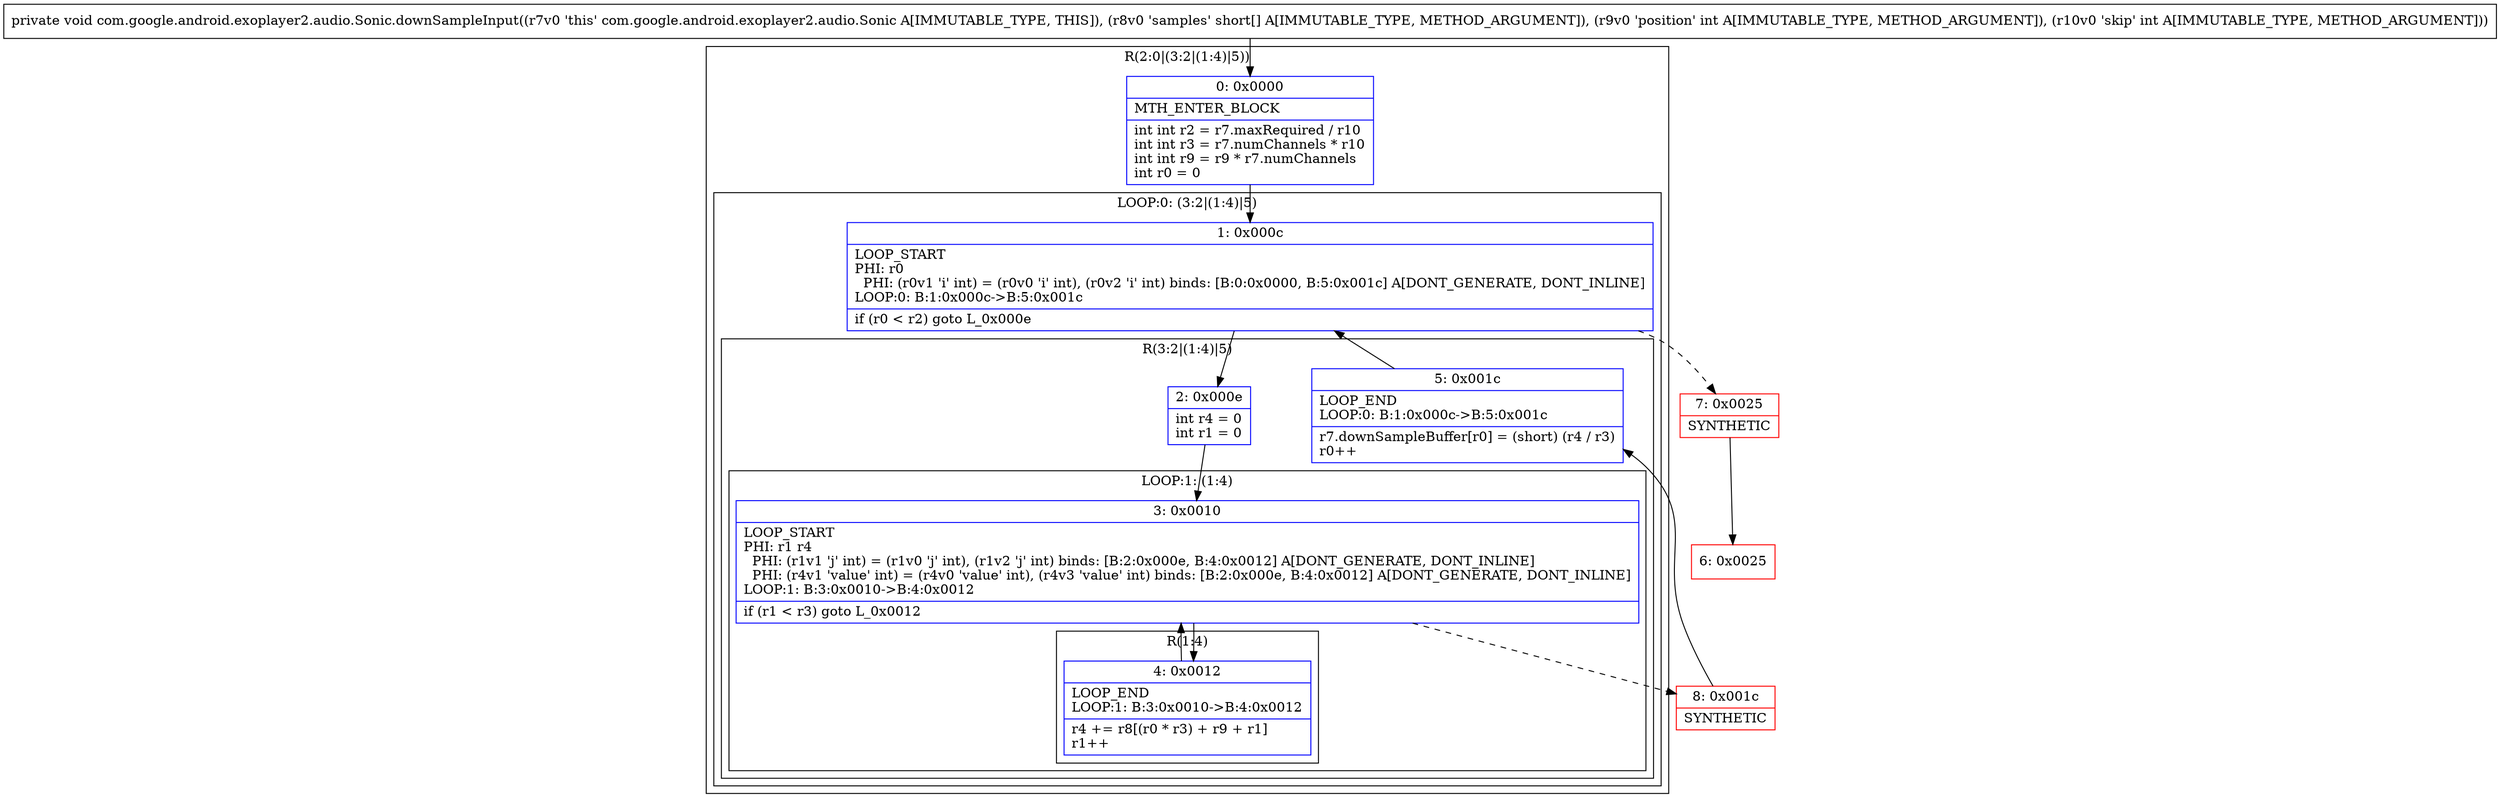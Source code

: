 digraph "CFG forcom.google.android.exoplayer2.audio.Sonic.downSampleInput([SII)V" {
subgraph cluster_Region_864495225 {
label = "R(2:0|(3:2|(1:4)|5))";
node [shape=record,color=blue];
Node_0 [shape=record,label="{0\:\ 0x0000|MTH_ENTER_BLOCK\l|int int r2 = r7.maxRequired \/ r10\lint int r3 = r7.numChannels * r10\lint int r9 = r9 * r7.numChannels\lint r0 = 0\l}"];
subgraph cluster_LoopRegion_470206231 {
label = "LOOP:0: (3:2|(1:4)|5)";
node [shape=record,color=blue];
Node_1 [shape=record,label="{1\:\ 0x000c|LOOP_START\lPHI: r0 \l  PHI: (r0v1 'i' int) = (r0v0 'i' int), (r0v2 'i' int) binds: [B:0:0x0000, B:5:0x001c] A[DONT_GENERATE, DONT_INLINE]\lLOOP:0: B:1:0x000c\-\>B:5:0x001c\l|if (r0 \< r2) goto L_0x000e\l}"];
subgraph cluster_Region_160521077 {
label = "R(3:2|(1:4)|5)";
node [shape=record,color=blue];
Node_2 [shape=record,label="{2\:\ 0x000e|int r4 = 0\lint r1 = 0\l}"];
subgraph cluster_LoopRegion_1639591277 {
label = "LOOP:1: (1:4)";
node [shape=record,color=blue];
Node_3 [shape=record,label="{3\:\ 0x0010|LOOP_START\lPHI: r1 r4 \l  PHI: (r1v1 'j' int) = (r1v0 'j' int), (r1v2 'j' int) binds: [B:2:0x000e, B:4:0x0012] A[DONT_GENERATE, DONT_INLINE]\l  PHI: (r4v1 'value' int) = (r4v0 'value' int), (r4v3 'value' int) binds: [B:2:0x000e, B:4:0x0012] A[DONT_GENERATE, DONT_INLINE]\lLOOP:1: B:3:0x0010\-\>B:4:0x0012\l|if (r1 \< r3) goto L_0x0012\l}"];
subgraph cluster_Region_53416327 {
label = "R(1:4)";
node [shape=record,color=blue];
Node_4 [shape=record,label="{4\:\ 0x0012|LOOP_END\lLOOP:1: B:3:0x0010\-\>B:4:0x0012\l|r4 += r8[(r0 * r3) + r9 + r1]\lr1++\l}"];
}
}
Node_5 [shape=record,label="{5\:\ 0x001c|LOOP_END\lLOOP:0: B:1:0x000c\-\>B:5:0x001c\l|r7.downSampleBuffer[r0] = (short) (r4 \/ r3)\lr0++\l}"];
}
}
}
Node_6 [shape=record,color=red,label="{6\:\ 0x0025}"];
Node_7 [shape=record,color=red,label="{7\:\ 0x0025|SYNTHETIC\l}"];
Node_8 [shape=record,color=red,label="{8\:\ 0x001c|SYNTHETIC\l}"];
MethodNode[shape=record,label="{private void com.google.android.exoplayer2.audio.Sonic.downSampleInput((r7v0 'this' com.google.android.exoplayer2.audio.Sonic A[IMMUTABLE_TYPE, THIS]), (r8v0 'samples' short[] A[IMMUTABLE_TYPE, METHOD_ARGUMENT]), (r9v0 'position' int A[IMMUTABLE_TYPE, METHOD_ARGUMENT]), (r10v0 'skip' int A[IMMUTABLE_TYPE, METHOD_ARGUMENT])) }"];
MethodNode -> Node_0;
Node_0 -> Node_1;
Node_1 -> Node_2;
Node_1 -> Node_7[style=dashed];
Node_2 -> Node_3;
Node_3 -> Node_4;
Node_3 -> Node_8[style=dashed];
Node_4 -> Node_3;
Node_5 -> Node_1;
Node_7 -> Node_6;
Node_8 -> Node_5;
}

